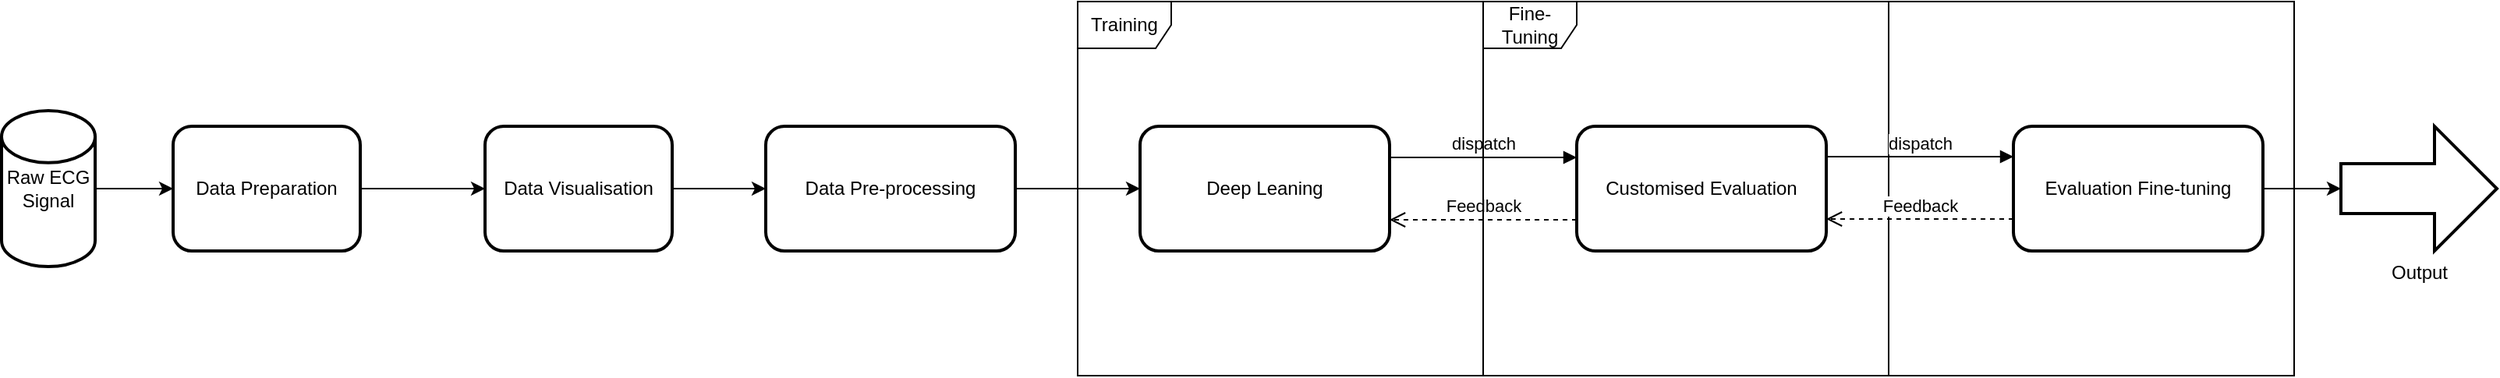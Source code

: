 <mxfile version="24.0.8" type="github">
  <diagram name="Page-1" id="2YBvvXClWsGukQMizWep">
    <mxGraphModel dx="1050" dy="564" grid="1" gridSize="10" guides="1" tooltips="1" connect="1" arrows="1" fold="1" page="1" pageScale="1" pageWidth="850" pageHeight="1100" math="0" shadow="0">
      <root>
        <mxCell id="0" />
        <mxCell id="1" parent="0" />
        <mxCell id="4RwDIDFvu70Uzs6CMs1B-4" value="" style="edgeStyle=orthogonalEdgeStyle;rounded=0;orthogonalLoop=1;jettySize=auto;html=1;" edge="1" parent="1" source="4RwDIDFvu70Uzs6CMs1B-2" target="4RwDIDFvu70Uzs6CMs1B-3">
          <mxGeometry relative="1" as="geometry" />
        </mxCell>
        <mxCell id="4RwDIDFvu70Uzs6CMs1B-2" value="Raw ECG Signal" style="strokeWidth=2;html=1;shape=mxgraph.flowchart.database;whiteSpace=wrap;" vertex="1" parent="1">
          <mxGeometry x="70" y="310" width="60" height="100" as="geometry" />
        </mxCell>
        <mxCell id="4RwDIDFvu70Uzs6CMs1B-7" value="" style="edgeStyle=orthogonalEdgeStyle;rounded=0;orthogonalLoop=1;jettySize=auto;html=1;" edge="1" parent="1" source="4RwDIDFvu70Uzs6CMs1B-3" target="4RwDIDFvu70Uzs6CMs1B-6">
          <mxGeometry relative="1" as="geometry" />
        </mxCell>
        <mxCell id="4RwDIDFvu70Uzs6CMs1B-3" value="Data Preparation" style="rounded=1;whiteSpace=wrap;html=1;strokeWidth=2;" vertex="1" parent="1">
          <mxGeometry x="180" y="320" width="120" height="80" as="geometry" />
        </mxCell>
        <mxCell id="4RwDIDFvu70Uzs6CMs1B-5" value="" style="shape=image;verticalLabelPosition=bottom;labelBackgroundColor=default;verticalAlign=top;aspect=fixed;imageAspect=0;image=https://www.kaggle.com/static/images/site-logo.svg;" vertex="1" parent="1">
          <mxGeometry x="210" y="410" width="60" height="23.2" as="geometry" />
        </mxCell>
        <mxCell id="4RwDIDFvu70Uzs6CMs1B-9" value="" style="edgeStyle=orthogonalEdgeStyle;rounded=0;orthogonalLoop=1;jettySize=auto;html=1;" edge="1" parent="1" source="4RwDIDFvu70Uzs6CMs1B-6" target="4RwDIDFvu70Uzs6CMs1B-8">
          <mxGeometry relative="1" as="geometry" />
        </mxCell>
        <mxCell id="4RwDIDFvu70Uzs6CMs1B-6" value="Data Visualisation" style="whiteSpace=wrap;html=1;rounded=1;strokeWidth=2;" vertex="1" parent="1">
          <mxGeometry x="380" y="320" width="120" height="80" as="geometry" />
        </mxCell>
        <mxCell id="4RwDIDFvu70Uzs6CMs1B-33" style="edgeStyle=orthogonalEdgeStyle;rounded=0;orthogonalLoop=1;jettySize=auto;html=1;" edge="1" parent="1" source="4RwDIDFvu70Uzs6CMs1B-8" target="4RwDIDFvu70Uzs6CMs1B-10">
          <mxGeometry relative="1" as="geometry" />
        </mxCell>
        <mxCell id="4RwDIDFvu70Uzs6CMs1B-8" value="Data Pre-processing" style="rounded=1;whiteSpace=wrap;html=1;strokeWidth=2;" vertex="1" parent="1">
          <mxGeometry x="560" y="320" width="160" height="80" as="geometry" />
        </mxCell>
        <mxCell id="4RwDIDFvu70Uzs6CMs1B-10" value="Deep Leaning" style="rounded=1;whiteSpace=wrap;html=1;strokeWidth=2;textShadow=0;" vertex="1" parent="1">
          <mxGeometry x="800" y="320" width="160" height="80" as="geometry" />
        </mxCell>
        <mxCell id="4RwDIDFvu70Uzs6CMs1B-12" value="Customised Evaluation" style="rounded=1;whiteSpace=wrap;html=1;strokeWidth=2;textShadow=0;" vertex="1" parent="1">
          <mxGeometry x="1080" y="320" width="160" height="80" as="geometry" />
        </mxCell>
        <mxCell id="4RwDIDFvu70Uzs6CMs1B-31" value="dispatch" style="html=1;verticalAlign=bottom;endArrow=block;curved=0;rounded=0;entryX=0;entryY=0.25;entryDx=0;entryDy=0;exitX=1;exitY=0.25;exitDx=0;exitDy=0;" edge="1" parent="1" source="4RwDIDFvu70Uzs6CMs1B-10" target="4RwDIDFvu70Uzs6CMs1B-12">
          <mxGeometry relative="1" as="geometry">
            <mxPoint x="950" y="339.5" as="sourcePoint" />
            <mxPoint x="1060" y="339.5" as="targetPoint" />
          </mxGeometry>
        </mxCell>
        <mxCell id="4RwDIDFvu70Uzs6CMs1B-32" value="Feedback" style="html=1;verticalAlign=bottom;endArrow=open;dashed=1;endSize=8;curved=0;rounded=0;exitX=0;exitY=0.75;exitDx=0;exitDy=0;" edge="1" parent="1" source="4RwDIDFvu70Uzs6CMs1B-12">
          <mxGeometry relative="1" as="geometry">
            <mxPoint x="960" y="380" as="targetPoint" />
            <mxPoint x="1060" y="379.5" as="sourcePoint" />
            <mxPoint as="offset" />
          </mxGeometry>
        </mxCell>
        <mxCell id="4RwDIDFvu70Uzs6CMs1B-37" value="Training" style="shape=umlFrame;whiteSpace=wrap;html=1;pointerEvents=0;" vertex="1" parent="1">
          <mxGeometry x="760" y="240" width="520" height="240" as="geometry" />
        </mxCell>
        <mxCell id="4RwDIDFvu70Uzs6CMs1B-38" value="Fine-Tuning" style="shape=umlFrame;whiteSpace=wrap;html=1;pointerEvents=0;" vertex="1" parent="1">
          <mxGeometry x="1020" y="240" width="520" height="240" as="geometry" />
        </mxCell>
        <mxCell id="4RwDIDFvu70Uzs6CMs1B-44" value="" style="edgeStyle=orthogonalEdgeStyle;rounded=0;orthogonalLoop=1;jettySize=auto;html=1;" edge="1" parent="1" source="4RwDIDFvu70Uzs6CMs1B-39" target="4RwDIDFvu70Uzs6CMs1B-43">
          <mxGeometry relative="1" as="geometry" />
        </mxCell>
        <mxCell id="4RwDIDFvu70Uzs6CMs1B-39" value="Evaluation Fine-tuning" style="rounded=1;whiteSpace=wrap;html=1;strokeWidth=2;textShadow=0;" vertex="1" parent="1">
          <mxGeometry x="1360" y="320" width="160" height="80" as="geometry" />
        </mxCell>
        <mxCell id="4RwDIDFvu70Uzs6CMs1B-40" value="dispatch" style="html=1;verticalAlign=bottom;endArrow=block;curved=0;rounded=0;entryX=0;entryY=0.25;entryDx=0;entryDy=0;exitX=1;exitY=0.25;exitDx=0;exitDy=0;" edge="1" parent="1">
          <mxGeometry relative="1" as="geometry">
            <mxPoint x="1240" y="339.5" as="sourcePoint" />
            <mxPoint x="1360" y="339.5" as="targetPoint" />
          </mxGeometry>
        </mxCell>
        <mxCell id="4RwDIDFvu70Uzs6CMs1B-41" value="Feedback" style="html=1;verticalAlign=bottom;endArrow=open;dashed=1;endSize=8;curved=0;rounded=0;exitX=0;exitY=0.75;exitDx=0;exitDy=0;" edge="1" parent="1">
          <mxGeometry relative="1" as="geometry">
            <mxPoint x="1240" y="379.5" as="targetPoint" />
            <mxPoint x="1360" y="379.5" as="sourcePoint" />
            <mxPoint as="offset" />
          </mxGeometry>
        </mxCell>
        <mxCell id="4RwDIDFvu70Uzs6CMs1B-43" value="Output" style="verticalLabelPosition=bottom;verticalAlign=top;html=1;strokeWidth=2;shape=mxgraph.arrows2.arrow;dy=0.6;dx=40;notch=0;" vertex="1" parent="1">
          <mxGeometry x="1570" y="320" width="100" height="80" as="geometry" />
        </mxCell>
      </root>
    </mxGraphModel>
  </diagram>
</mxfile>
